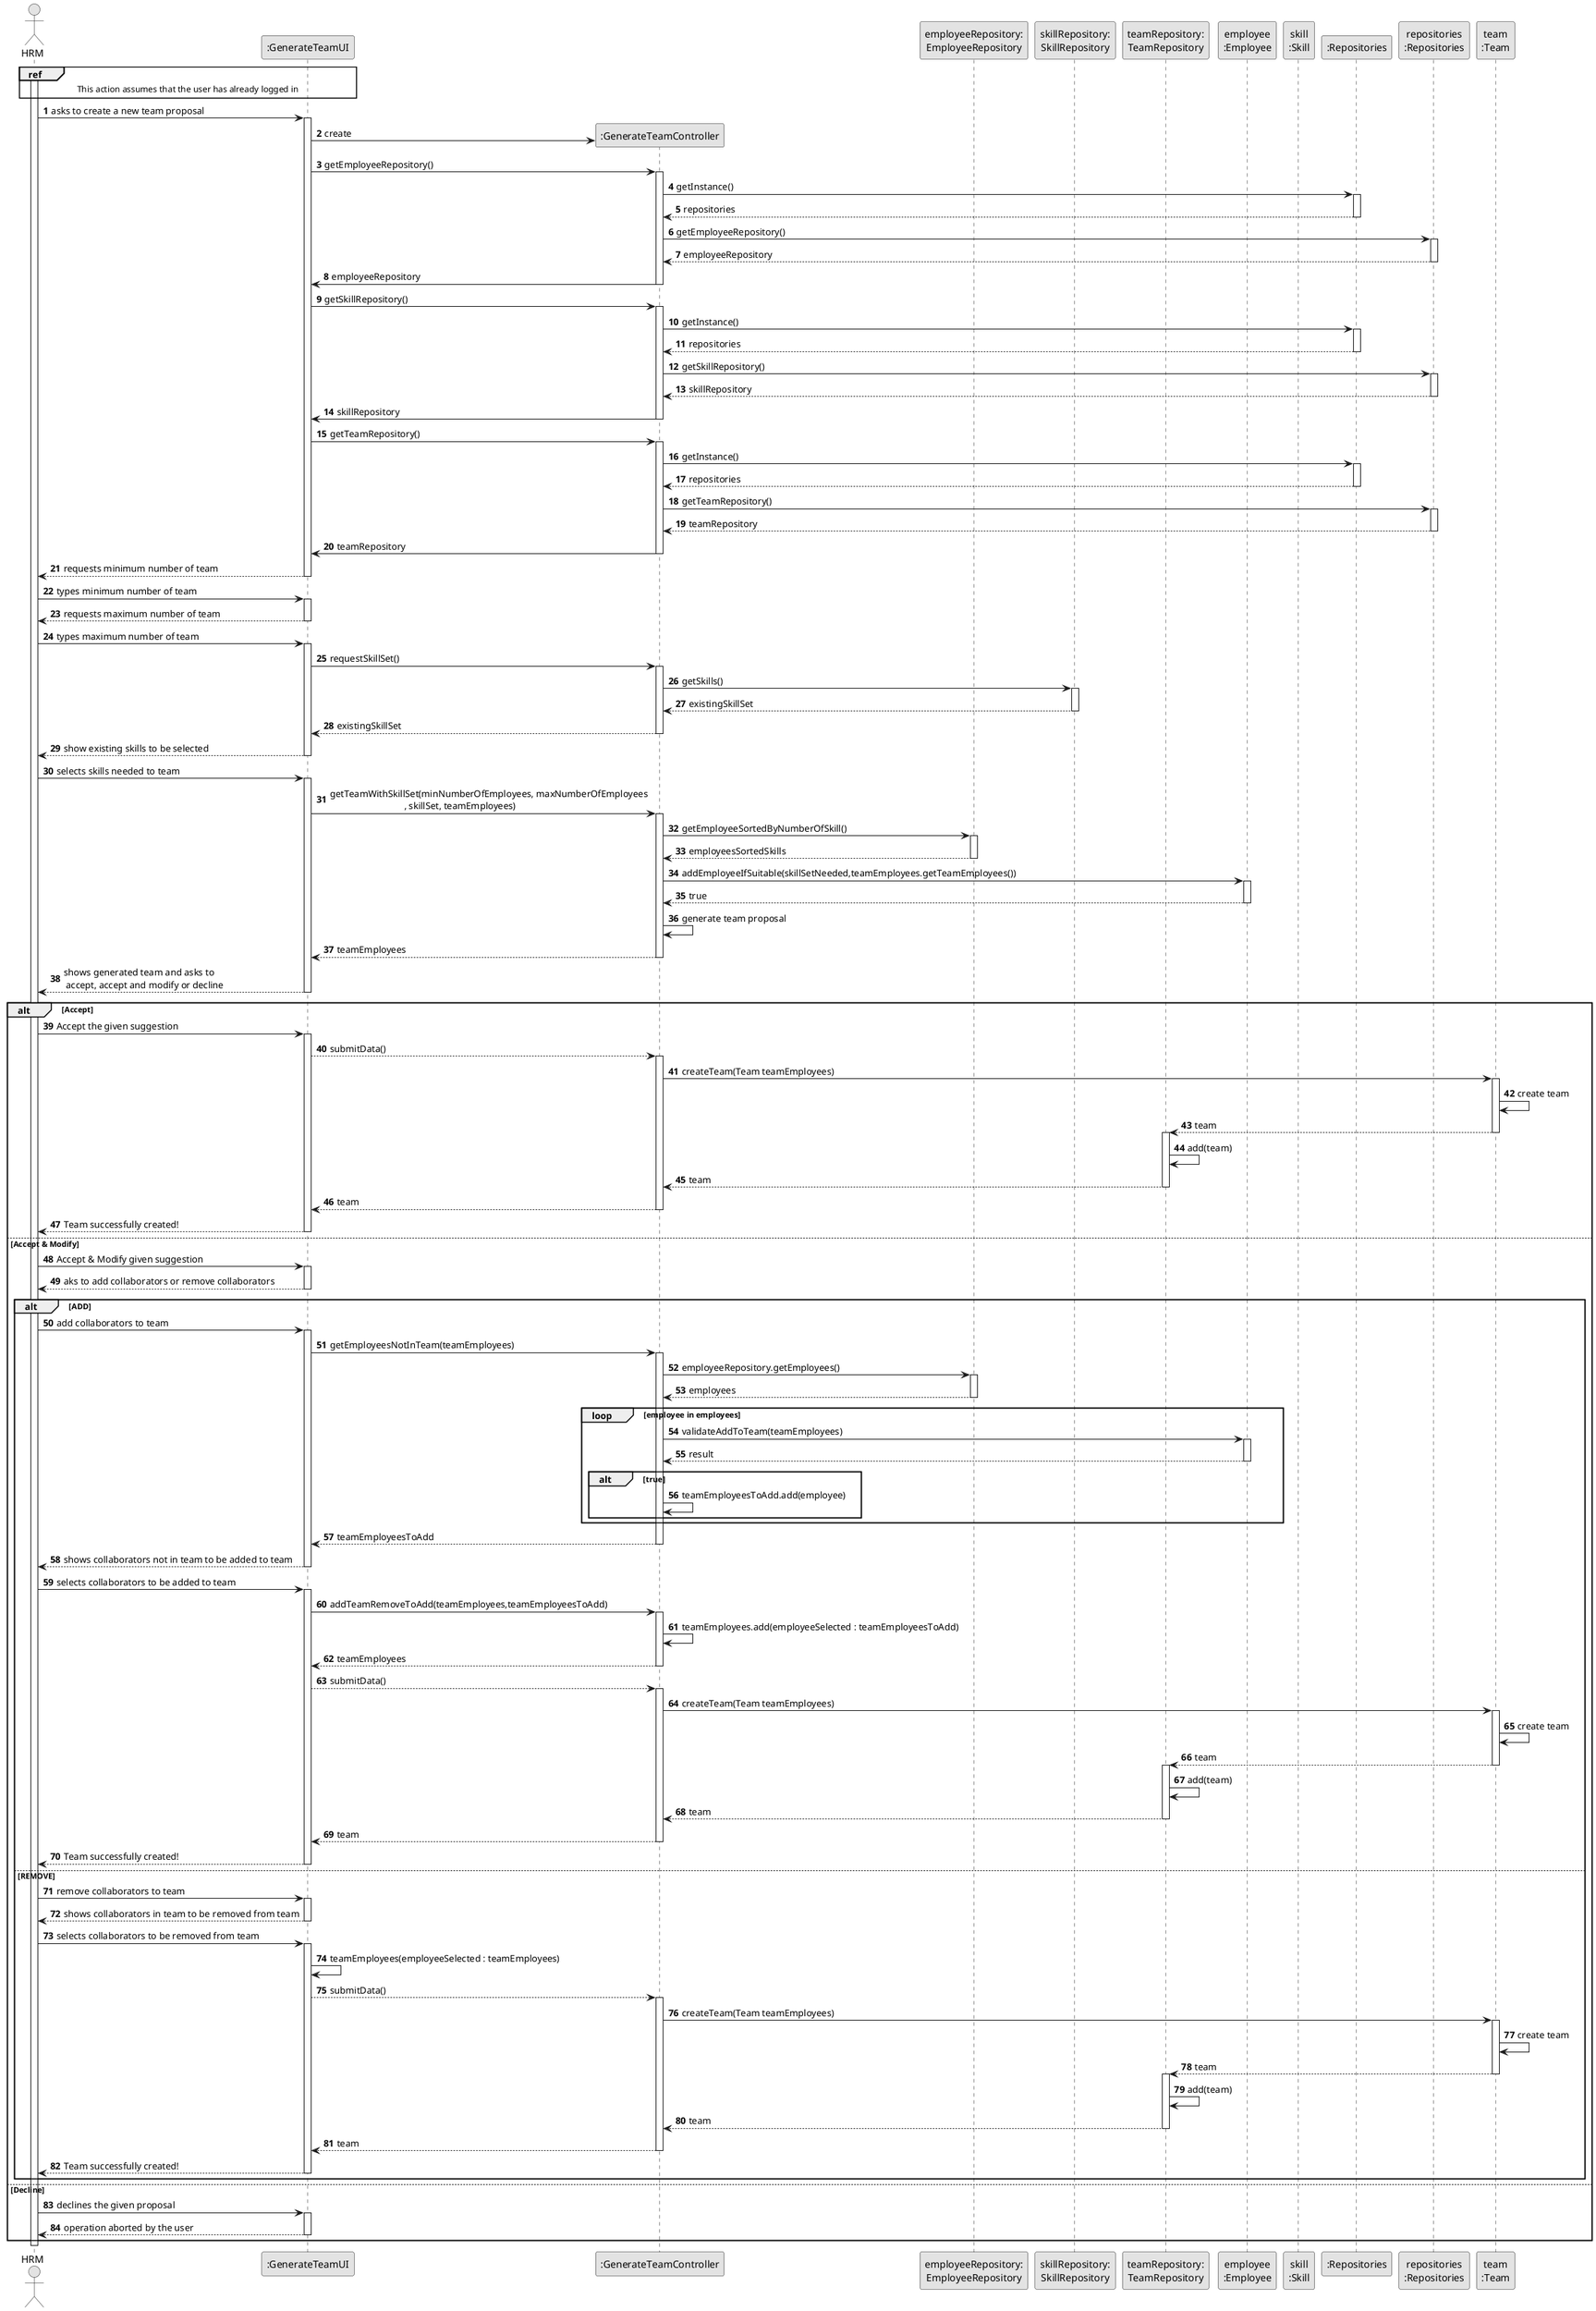 @startuml
skinparam monochrome true
skinparam packageStyle rectangle
skinparam shadowing false

autonumber

'hide footbox
actor "HRM" as HRM
participant ":GenerateTeamUI" as UI
participant ":GenerateTeamController" as CTRL
participant "employeeRepository:\nEmployeeRepository" as EmployeeRepository
participant "skillRepository:\nSkillRepository" as SkillRepository
participant "teamRepository:\nTeamRepository" as TeamRepository
participant "employee\n:Employee" as EMP
participant "skill\n:Skill" as SKILL
participant ":Repositories" as RepositorySingleton
participant "repositories\n:Repositories" as PLAT
participant "team\n:Team" as TEAM

activate HRM
ref over HRM, UI : This action assumes that the user has already logged in
    HRM -> UI : asks to create a new team proposal
    activate UI

        UI -> CTRL** : create
        UI -> CTRL : getEmployeeRepository()
        activate CTRL
            CTRL -> RepositorySingleton : getInstance()
            activate RepositorySingleton

                RepositorySingleton --> CTRL: repositories
            deactivate RepositorySingleton

            CTRL -> PLAT : getEmployeeRepository()
            activate PLAT

                PLAT --> CTRL: employeeRepository
            deactivate PLAT
            CTRL -> UI : employeeRepository
        deactivate CTRL

        UI -> CTRL : getSkillRepository()
        activate CTRL
            CTRL -> RepositorySingleton : getInstance()
            activate RepositorySingleton

                RepositorySingleton --> CTRL: repositories
            deactivate RepositorySingleton

            CTRL -> PLAT : getSkillRepository()
            activate PLAT

                PLAT --> CTRL: skillRepository
            deactivate PLAT
            CTRL -> UI : skillRepository
        deactivate CTRL

        UI -> CTRL : getTeamRepository()
        activate CTRL
            CTRL -> RepositorySingleton : getInstance()
            activate RepositorySingleton

                RepositorySingleton --> CTRL: repositories
            deactivate RepositorySingleton

            CTRL -> PLAT : getTeamRepository()
            activate PLAT

                PLAT --> CTRL: teamRepository
            deactivate PLAT
            CTRL -> UI : teamRepository
        deactivate CTRL

        UI --> HRM : requests minimum number of team
    deactivate UI
        HRM -> UI : types minimum number of team
    activate UI
        UI --> HRM : requests maximum number of team
    deactivate UI
        HRM -> UI : types maximum number of team
    activate UI
        UI -> CTRL : requestSkillSet()
        activate CTRL
            CTRL -> SkillRepository : getSkills()
            activate SkillRepository
                SkillRepository --> CTRL : existingSkillSet
            deactivate SkillRepository
            CTRL --> UI : existingSkillSet
        deactivate CTRL
        UI --> HRM : show existing skills to be selected
    deactivate UI
    HRM -> UI : selects skills needed to team
    activate UI
        UI -> CTRL : getTeamWithSkillSet(minNumberOfEmployees, maxNumberOfEmployees\n                               , skillSet, teamEmployees)
        activate CTRL
            CTRL -> EmployeeRepository : getEmployeeSortedByNumberOfSkill()
            activate EmployeeRepository
                EmployeeRepository --> CTRL : employeesSortedSkills
            deactivate EmployeeRepository
            CTRL -> EMP : addEmployeeIfSuitable(skillSetNeeded,teamEmployees.getTeamEmployees())
            activate EMP
                EMP --> CTRL : true
            deactivate EMP
            CTRL -> CTRL : generate team proposal
            CTRL --> UI : teamEmployees
        deactivate CTRL
        UI --> HRM : shows generated team and asks to\n accept, accept and modify or decline
deactivate UI
alt Accept
    HRM -> UI : Accept the given suggestion
    activate UI
        UI --> CTRL : submitData()
        activate CTRL
        CTRL -> TEAM : createTeam(Team teamEmployees)
        activate TEAM
            TEAM -> TEAM : create team
            TEAM --> TeamRepository : team
        deactivate TEAM
        activate TeamRepository
            TeamRepository -> TeamRepository : add(team)
            TeamRepository --> CTRL : team
        deactivate TeamRepository
            CTRL --> UI : team
        deactivate CTRL
        UI --> HRM : Team successfully created!
    deactivate UI
else Accept & Modify
    HRM -> UI : Accept & Modify given suggestion
    activate UI
        UI --> HRM : aks to add collaborators or remove collaborators
    deactivate UI
        alt ADD
            HRM -> UI : add collaborators to team
            activate UI
                UI -> CTRL : getEmployeesNotInTeam(teamEmployees)
                activate CTRL
                    CTRL -> EmployeeRepository : employeeRepository.getEmployees()
                    activate EmployeeRepository
                        EmployeeRepository --> CTRL : employees
                    deactivate EmployeeRepository
                    loop employee in employees
                        CTRL -> EMP : validateAddToTeam(teamEmployees)
                        activate EMP
                        EMP --> CTRL : result
                        alt true
                            deactivate EMP
                            CTRL -> CTRL : teamEmployeesToAdd.add(employee)
                        end
                    end


                    CTRL --> UI : teamEmployeesToAdd
                deactivate CTRL
                UI --> HRM : shows collaborators not in team to be added to team
            deactivate UI
            HRM -> UI : selects collaborators to be added to team
            activate UI
                UI -> CTRL : addTeamRemoveToAdd(teamEmployees,teamEmployeesToAdd)
                activate CTRL
                    CTRL -> CTRL : teamEmployees.add(employeeSelected : teamEmployeesToAdd)
                    CTRL --> UI : teamEmployees
                deactivate CTRL
            UI --> CTRL : submitData()
                    activate CTRL
                    CTRL -> TEAM : createTeam(Team teamEmployees)
                    activate TEAM
                        TEAM -> TEAM : create team
                        TEAM --> TeamRepository : team
                    deactivate TEAM
                    activate TeamRepository
                        TeamRepository -> TeamRepository : add(team)
                        TeamRepository --> CTRL : team
                    deactivate TeamRepository
                        CTRL --> UI : team
                    deactivate CTRL
                    UI --> HRM : Team successfully created!
        deactivate UI
        else REMOVE
            HRM -> UI : remove collaborators to team
                        activate UI
                            UI --> HRM : shows collaborators in team to be removed from team
                        deactivate UI
                        HRM -> UI : selects collaborators to be removed from team
                        activate UI
                            UI -> UI : teamEmployees(employeeSelected : teamEmployees)
                        UI --> CTRL : submitData()
                                activate CTRL
                                CTRL -> TEAM : createTeam(Team teamEmployees)
                                activate TEAM
                                    TEAM -> TEAM : create team
                                    TEAM --> TeamRepository : team
                                deactivate TEAM
                                activate TeamRepository
                                    TeamRepository -> TeamRepository : add(team)
                                    TeamRepository --> CTRL : team
                                deactivate TeamRepository
                                    CTRL --> UI : team
                                deactivate CTRL
                                UI --> HRM : Team successfully created!
                    deactivate UI
        end
    deactivate UI
else Decline
HRM -> UI : declines the given proposal
activate UI
    UI --> HRM : operation aborted by the user
deactivate UI
End
deactivate HRM
@enduml

